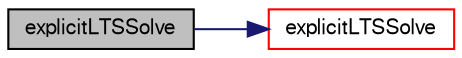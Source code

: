 digraph "explicitLTSSolve"
{
  bgcolor="transparent";
  edge [fontname="FreeSans",fontsize="10",labelfontname="FreeSans",labelfontsize="10"];
  node [fontname="FreeSans",fontsize="10",shape=record];
  rankdir="LR";
  Node4915 [label="explicitLTSSolve",height=0.2,width=0.4,color="black", fillcolor="grey75", style="filled", fontcolor="black"];
  Node4915 -> Node4916 [color="midnightblue",fontsize="10",style="solid",fontname="FreeSans"];
  Node4916 [label="explicitLTSSolve",height=0.2,width=0.4,color="red",URL="$a21136.html#a95d4824fbc2963663dd89dd9ac863aa6"];
}

